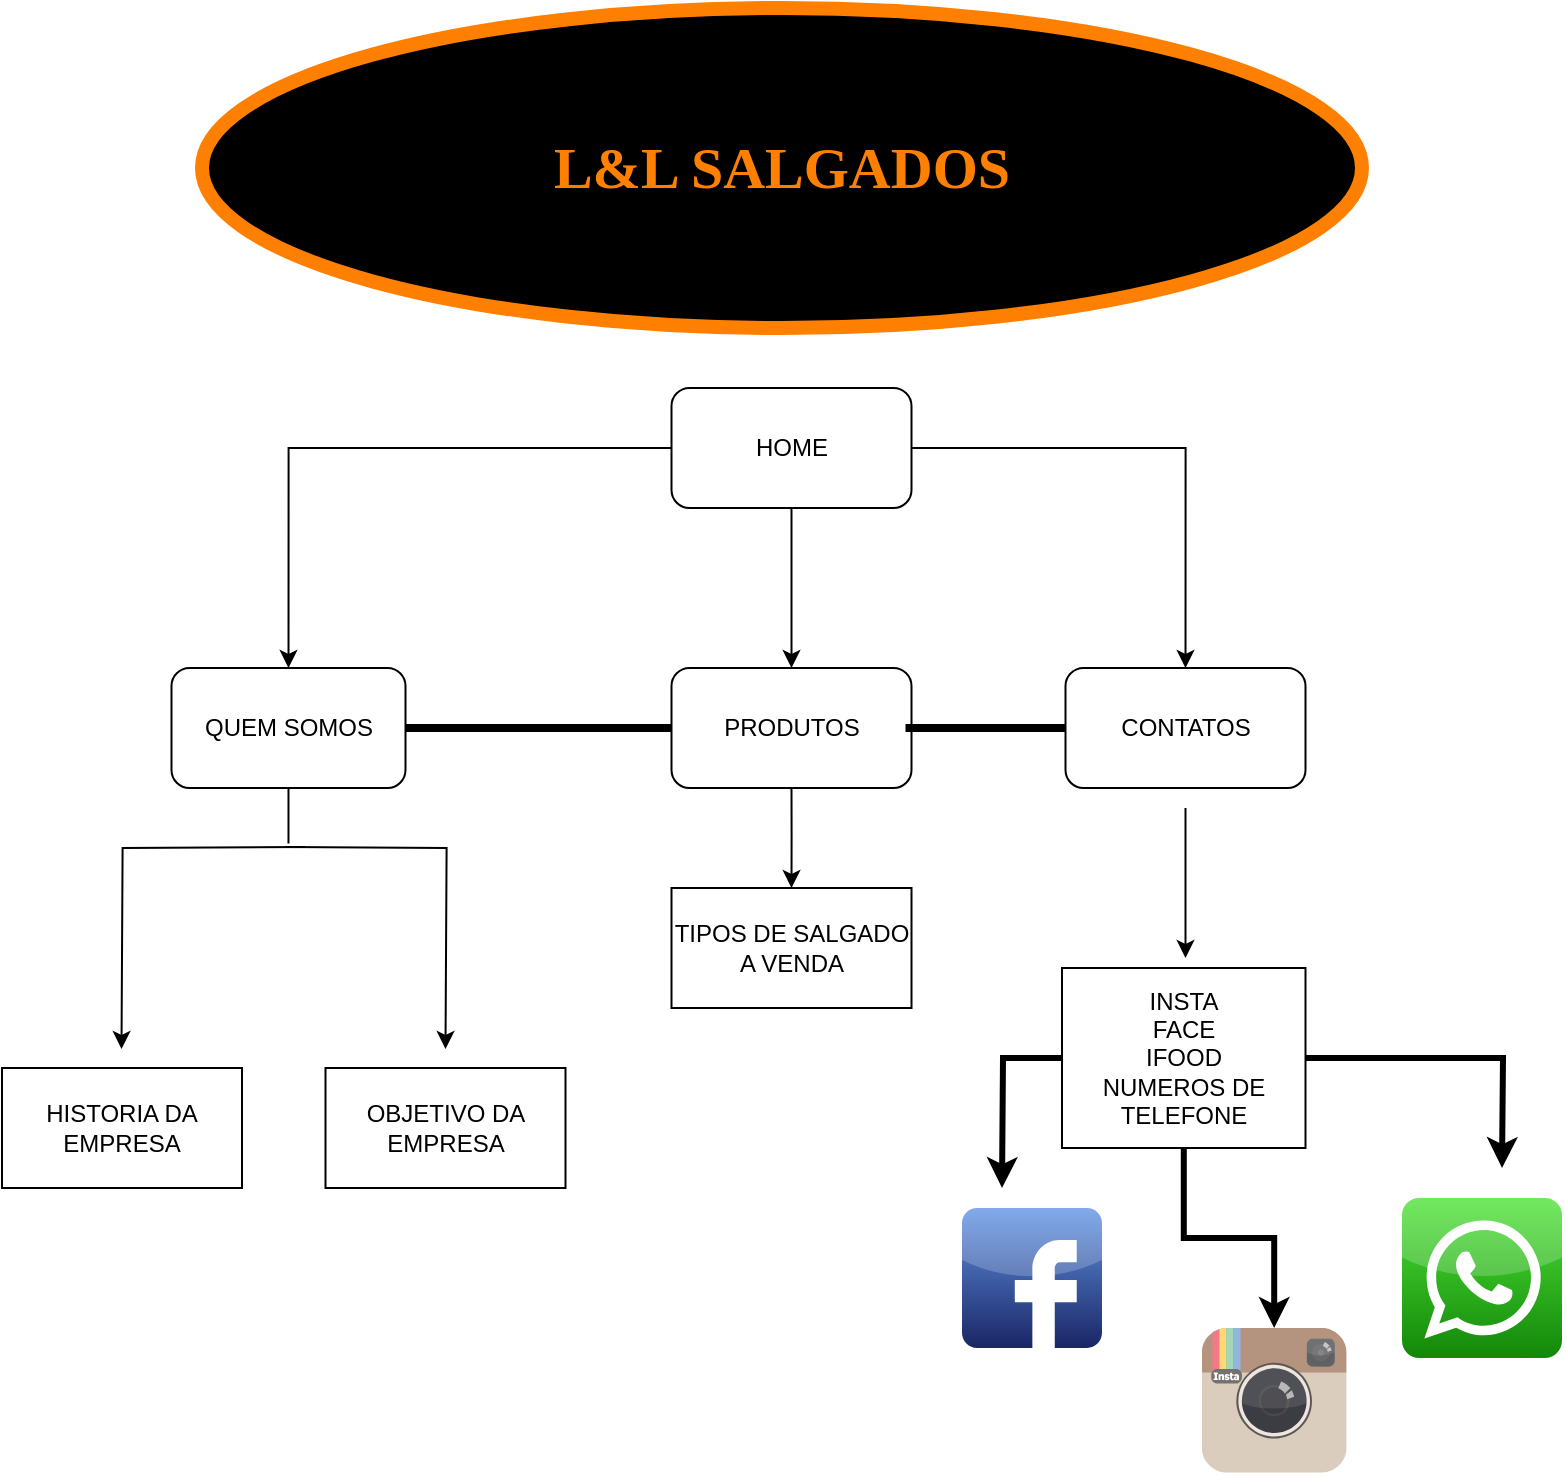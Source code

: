 <mxfile version="20.2.6" type="github"><diagram id="iL5bx2lD86BkoJu92ymy" name="Página-1"><mxGraphModel dx="2008" dy="646" grid="1" gridSize="10" guides="1" tooltips="1" connect="1" arrows="1" fold="1" page="1" pageScale="1" pageWidth="827" pageHeight="1169" math="0" shadow="0"><root><mxCell id="0"/><mxCell id="1" parent="0"/><mxCell id="qAGIG7Nkqxc9zyWoslCq-9" value="" style="edgeStyle=orthogonalEdgeStyle;rounded=0;orthogonalLoop=1;jettySize=auto;html=1;exitX=0.5;exitY=1;exitDx=0;exitDy=0;" edge="1" parent="1" source="qAGIG7Nkqxc9zyWoslCq-36"><mxGeometry relative="1" as="geometry"><mxPoint x="91.16" y="430.0" as="sourcePoint"/><mxPoint x="84.75" y="450" as="targetPoint"/></mxGeometry></mxCell><mxCell id="qAGIG7Nkqxc9zyWoslCq-16" value="" style="edgeStyle=orthogonalEdgeStyle;rounded=0;orthogonalLoop=1;jettySize=auto;html=1;" edge="1" parent="1"><mxGeometry relative="1" as="geometry"><mxPoint x="281.75" y="410.0" as="sourcePoint"/><mxPoint x="281.75" y="485.0" as="targetPoint"/></mxGeometry></mxCell><mxCell id="qAGIG7Nkqxc9zyWoslCq-35" value="QUEM SOMOS" style="rounded=1;whiteSpace=wrap;html=1;fontFamily=Helvetica;fontSize=12;fontColor=default;strokeColor=default;fillColor=default;" vertex="1" parent="1"><mxGeometry x="-225.25" y="340" width="117" height="60" as="geometry"/></mxCell><mxCell id="qAGIG7Nkqxc9zyWoslCq-36" value="PRODUTOS" style="rounded=1;whiteSpace=wrap;html=1;fontFamily=Helvetica;fontSize=12;fontColor=default;strokeColor=default;fillColor=default;" vertex="1" parent="1"><mxGeometry x="24.75" y="340" width="120" height="60" as="geometry"/></mxCell><mxCell id="qAGIG7Nkqxc9zyWoslCq-37" value="CONTATOS" style="rounded=1;whiteSpace=wrap;html=1;fontFamily=Helvetica;fontSize=12;fontColor=default;strokeColor=default;fillColor=default;" vertex="1" parent="1"><mxGeometry x="221.75" y="340" width="120" height="60" as="geometry"/></mxCell><mxCell id="qAGIG7Nkqxc9zyWoslCq-40" value="HISTORIA DA EMPRESA" style="rounded=0;whiteSpace=wrap;html=1;fontFamily=Helvetica;fontSize=12;fontColor=default;strokeColor=default;fillColor=default;" vertex="1" parent="1"><mxGeometry x="-310" y="540" width="120" height="60" as="geometry"/></mxCell><mxCell id="qAGIG7Nkqxc9zyWoslCq-77" style="edgeStyle=orthogonalEdgeStyle;shape=connector;rounded=0;orthogonalLoop=1;jettySize=auto;html=1;labelBackgroundColor=default;fontFamily=Georgia;fontSize=29;fontColor=#FF8000;endArrow=classic;strokeColor=default;strokeWidth=3;" edge="1" parent="1" source="qAGIG7Nkqxc9zyWoslCq-41"><mxGeometry relative="1" as="geometry"><mxPoint x="190" y="600" as="targetPoint"/></mxGeometry></mxCell><mxCell id="qAGIG7Nkqxc9zyWoslCq-78" style="edgeStyle=orthogonalEdgeStyle;shape=connector;rounded=0;orthogonalLoop=1;jettySize=auto;html=1;labelBackgroundColor=default;fontFamily=Georgia;fontSize=29;fontColor=#FF8000;endArrow=classic;strokeColor=default;strokeWidth=3;" edge="1" parent="1" source="qAGIG7Nkqxc9zyWoslCq-41" target="qAGIG7Nkqxc9zyWoslCq-76"><mxGeometry relative="1" as="geometry"/></mxCell><mxCell id="qAGIG7Nkqxc9zyWoslCq-79" style="edgeStyle=orthogonalEdgeStyle;shape=connector;rounded=0;orthogonalLoop=1;jettySize=auto;html=1;labelBackgroundColor=default;fontFamily=Georgia;fontSize=29;fontColor=#FF8000;endArrow=classic;strokeColor=default;strokeWidth=3;" edge="1" parent="1" source="qAGIG7Nkqxc9zyWoslCq-41"><mxGeometry relative="1" as="geometry"><mxPoint x="440" y="590" as="targetPoint"/></mxGeometry></mxCell><mxCell id="qAGIG7Nkqxc9zyWoslCq-41" value="INSTA&lt;br&gt;FACE&lt;br&gt;IFOOD&lt;br&gt;NUMEROS DE TELEFONE&lt;br&gt;" style="rounded=0;whiteSpace=wrap;html=1;fontFamily=Helvetica;fontSize=12;fontColor=default;strokeColor=default;fillColor=default;" vertex="1" parent="1"><mxGeometry x="220" y="490" width="121.75" height="90" as="geometry"/></mxCell><mxCell id="qAGIG7Nkqxc9zyWoslCq-48" value="OBJETIVO DA EMPRESA" style="rounded=0;whiteSpace=wrap;html=1;fontFamily=Helvetica;fontSize=12;fontColor=default;strokeColor=default;fillColor=default;" vertex="1" parent="1"><mxGeometry x="-148.25" y="540.0" width="120" height="60" as="geometry"/></mxCell><mxCell id="qAGIG7Nkqxc9zyWoslCq-56" value="TIPOS DE SALGADO A VENDA" style="rounded=0;whiteSpace=wrap;html=1;fontFamily=Helvetica;fontSize=12;fontColor=default;strokeColor=default;fillColor=default;" vertex="1" parent="1"><mxGeometry x="24.75" y="450" width="120" height="60" as="geometry"/></mxCell><mxCell id="qAGIG7Nkqxc9zyWoslCq-59" value="" style="line;strokeWidth=4;html=1;perimeter=backbonePerimeter;points=[];outlineConnect=0;rounded=0;fontFamily=Helvetica;fontSize=12;fontColor=default;fillColor=default;" vertex="1" parent="1"><mxGeometry x="141.75" y="365" width="80" height="10" as="geometry"/></mxCell><mxCell id="qAGIG7Nkqxc9zyWoslCq-61" value="" style="line;strokeWidth=4;html=1;perimeter=backbonePerimeter;points=[];outlineConnect=0;rounded=0;fontFamily=Helvetica;fontSize=12;fontColor=default;fillColor=default;" vertex="1" parent="1"><mxGeometry x="-108.25" y="365" width="133" height="10" as="geometry"/></mxCell><mxCell id="qAGIG7Nkqxc9zyWoslCq-66" style="edgeStyle=orthogonalEdgeStyle;shape=connector;rounded=0;orthogonalLoop=1;jettySize=auto;html=1;labelBackgroundColor=default;fontFamily=Helvetica;fontSize=12;fontColor=default;endArrow=classic;strokeColor=default;" edge="1" parent="1"><mxGeometry relative="1" as="geometry"><mxPoint x="-158.25" y="429.5" as="sourcePoint"/><mxPoint x="-250.25" y="530.5" as="targetPoint"/></mxGeometry></mxCell><mxCell id="qAGIG7Nkqxc9zyWoslCq-67" style="edgeStyle=orthogonalEdgeStyle;shape=connector;rounded=0;orthogonalLoop=1;jettySize=auto;html=1;labelBackgroundColor=default;fontFamily=Helvetica;fontSize=12;fontColor=default;endArrow=classic;strokeColor=default;" edge="1" parent="1"><mxGeometry relative="1" as="geometry"><mxPoint x="-88.25" y="530.5" as="targetPoint"/><mxPoint x="-168.25" y="429.5" as="sourcePoint"/></mxGeometry></mxCell><mxCell id="qAGIG7Nkqxc9zyWoslCq-65" value="" style="line;strokeWidth=1;html=1;rounded=0;fontFamily=Helvetica;fontSize=12;fontColor=default;fillColor=default;rotation=90;" vertex="1" parent="1"><mxGeometry x="-180.63" y="408.88" width="27.75" height="10" as="geometry"/></mxCell><mxCell id="qAGIG7Nkqxc9zyWoslCq-70" style="edgeStyle=orthogonalEdgeStyle;shape=connector;rounded=0;orthogonalLoop=1;jettySize=auto;html=1;labelBackgroundColor=default;fontFamily=Helvetica;fontSize=12;fontColor=default;endArrow=classic;strokeColor=default;entryX=0.5;entryY=0;entryDx=0;entryDy=0;" edge="1" parent="1" source="qAGIG7Nkqxc9zyWoslCq-68" target="qAGIG7Nkqxc9zyWoslCq-35"><mxGeometry relative="1" as="geometry"><mxPoint x="-178.25" y="330" as="targetPoint"/></mxGeometry></mxCell><mxCell id="qAGIG7Nkqxc9zyWoslCq-71" style="edgeStyle=orthogonalEdgeStyle;shape=connector;rounded=0;orthogonalLoop=1;jettySize=auto;html=1;labelBackgroundColor=default;fontFamily=Helvetica;fontSize=12;fontColor=default;endArrow=classic;strokeColor=default;entryX=0.5;entryY=0;entryDx=0;entryDy=0;" edge="1" parent="1" source="qAGIG7Nkqxc9zyWoslCq-68" target="qAGIG7Nkqxc9zyWoslCq-37"><mxGeometry relative="1" as="geometry"><mxPoint x="291.75" y="330" as="targetPoint"/></mxGeometry></mxCell><mxCell id="qAGIG7Nkqxc9zyWoslCq-72" style="edgeStyle=orthogonalEdgeStyle;shape=connector;rounded=0;orthogonalLoop=1;jettySize=auto;html=1;labelBackgroundColor=default;fontFamily=Helvetica;fontSize=12;fontColor=default;endArrow=classic;strokeColor=default;entryX=0.5;entryY=0;entryDx=0;entryDy=0;" edge="1" parent="1" source="qAGIG7Nkqxc9zyWoslCq-68" target="qAGIG7Nkqxc9zyWoslCq-36"><mxGeometry relative="1" as="geometry"><mxPoint x="84.75" y="330" as="targetPoint"/></mxGeometry></mxCell><mxCell id="qAGIG7Nkqxc9zyWoslCq-68" value="HOME" style="rounded=1;whiteSpace=wrap;html=1;fontFamily=Helvetica;fontSize=12;fontColor=default;strokeColor=default;fillColor=default;" vertex="1" parent="1"><mxGeometry x="24.75" y="200" width="120" height="60" as="geometry"/></mxCell><mxCell id="qAGIG7Nkqxc9zyWoslCq-73" value="&lt;p&gt;&lt;font size=&quot;1&quot; face=&quot;Georgia&quot; color=&quot;#ff8000&quot;&gt;&lt;b style=&quot;font-size: 29px;&quot;&gt;L&amp;amp;L SALGADOS&lt;/b&gt;&lt;/font&gt;&lt;/p&gt;" style="ellipse;whiteSpace=wrap;html=1;rounded=0;fontFamily=Helvetica;fontSize=12;fontColor=default;strokeColor=#FF8000;fillColor=#000000;gradientColor=default;strokeWidth=7;" vertex="1" parent="1"><mxGeometry x="-210" y="10" width="580" height="160" as="geometry"/></mxCell><mxCell id="qAGIG7Nkqxc9zyWoslCq-74" value="" style="dashed=0;outlineConnect=0;html=1;align=center;labelPosition=center;verticalLabelPosition=bottom;verticalAlign=top;shape=mxgraph.webicons.facebook;fillColor=#6294E4;gradientColor=#1A2665;rounded=0;fontFamily=Georgia;fontSize=29;fontColor=#FF8000;strokeColor=default;" vertex="1" parent="1"><mxGeometry x="170" y="610" width="70" height="70" as="geometry"/></mxCell><mxCell id="qAGIG7Nkqxc9zyWoslCq-75" value="" style="dashed=0;outlineConnect=0;html=1;align=center;labelPosition=center;verticalLabelPosition=bottom;verticalAlign=top;shape=mxgraph.webicons.whatsapp;fillColor=#4FE238;gradientColor=#138709;rounded=0;fontFamily=Georgia;fontSize=29;fontColor=#FF8000;strokeColor=default;" vertex="1" parent="1"><mxGeometry x="390" y="605" width="80" height="80" as="geometry"/></mxCell><mxCell id="qAGIG7Nkqxc9zyWoslCq-76" value="" style="dashed=0;outlineConnect=0;html=1;align=center;labelPosition=center;verticalLabelPosition=bottom;verticalAlign=top;shape=mxgraph.weblogos.instagram;fillColor=#6FC0E4;gradientColor=#1E305B;rounded=0;fontFamily=Georgia;fontSize=29;fontColor=#FF8000;strokeColor=default;" vertex="1" parent="1"><mxGeometry x="290" y="670" width="72.2" height="72.2" as="geometry"/></mxCell></root></mxGraphModel></diagram></mxfile>